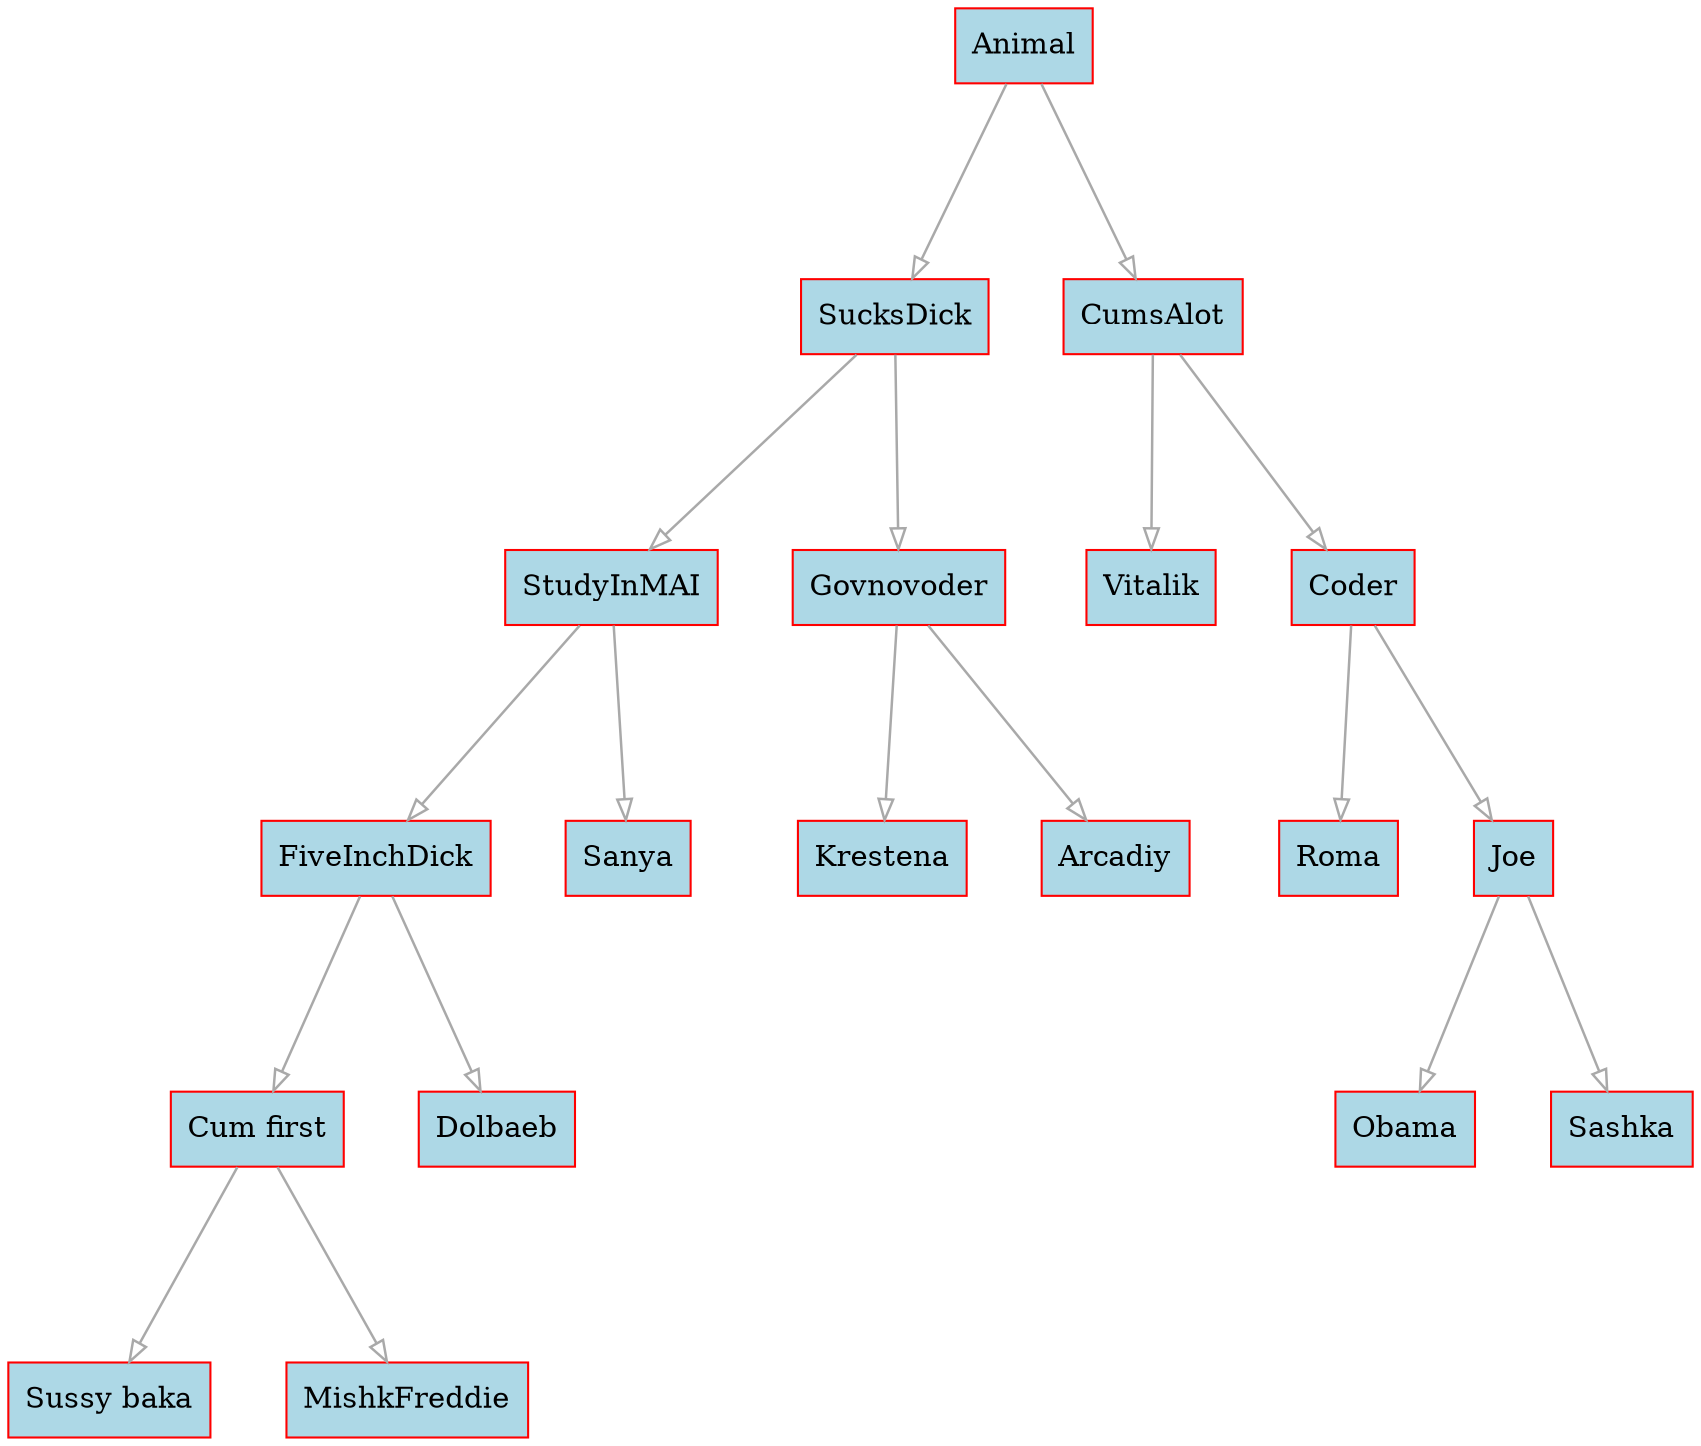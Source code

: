 
    digraph g {
        dpi      = 200;
        fontname = "Comic Sans MS";
        fontsize = 20;
        rankdir   =  TB;
        edge [color = darkgrey, arrowhead = onormal, arrowsize = 1, penwidth = 1.2]
        graph[fillcolor = lightgreen, ranksep = 1.3, nodesep = 0.5,
        style = "rounded, filled",color = green, penwidth = 2]

    Node0000000000e924b0[shape=rectangle, color="red", width=0.2, style="filled",fillcolor="lightblue", label="Animal"] 
 
Node0000000000e92550[shape=rectangle, color="red", width=0.2, style="filled",fillcolor="lightblue", label="SucksDick"] 
 
Node0000000000e925f0[shape=rectangle, color="red", width=0.2, style="filled",fillcolor="lightblue", label="StudyInMAI"] 
 
Node0000000000e92690[shape=rectangle, color="red", width=0.2, style="filled",fillcolor="lightblue", label="FiveInchDick"] 
 
Node0000000000e981e0[shape=rectangle, color="red", width=0.2, style="filled",fillcolor="lightblue", label="Cum first"] 
 
Node0000000000e98270[shape=rectangle, color="red", width=0.2, style="filled",fillcolor="lightblue", label="Sussy baka
"] 
 
Node0000000000e926c0[shape=rectangle, color="red", width=0.2, style="filled",fillcolor="lightblue", label="MishkFreddie"] 
 
Node0000000000e926f0[shape=rectangle, color="red", width=0.2, style="filled",fillcolor="lightblue", label="Dolbaeb"] 
 
Node0000000000e979f0[shape=rectangle, color="red", width=0.2, style="filled",fillcolor="lightblue", label="Sanya"] 
 
Node0000000000e97a90[shape=rectangle, color="red", width=0.2, style="filled",fillcolor="lightblue", label="Govnovoder"] 
 
Node0000000000e97b30[shape=rectangle, color="red", width=0.2, style="filled",fillcolor="lightblue", label="Krestena"] 
 
Node0000000000e97bd0[shape=rectangle, color="red", width=0.2, style="filled",fillcolor="lightblue", label="Arcadiy"] 
 
Node0000000000e97c70[shape=rectangle, color="red", width=0.2, style="filled",fillcolor="lightblue", label="CumsAlot"] 
 
Node0000000000e97d10[shape=rectangle, color="red", width=0.2, style="filled",fillcolor="lightblue", label="Vitalik"] 
 
Node0000000000e97db0[shape=rectangle, color="red", width=0.2, style="filled",fillcolor="lightblue", label="Coder"] 
 
Node0000000000e97e50[shape=rectangle, color="red", width=0.2, style="filled",fillcolor="lightblue", label="Roma"] 
 
Node0000000000e98000[shape=rectangle, color="red", width=0.2, style="filled",fillcolor="lightblue", label="Joe"] 
 
Node0000000000e98150[shape=rectangle, color="red", width=0.2, style="filled",fillcolor="lightblue", label="Obama"] 
 
Node0000000000e97fa0[shape=rectangle, color="red", width=0.2, style="filled",fillcolor="lightblue", label="Sashka"] 
 
Node0000000000e924b0->Node0000000000e92550
Node0000000000e92550->Node0000000000e925f0
Node0000000000e925f0->Node0000000000e92690
Node0000000000e92690->Node0000000000e981e0
Node0000000000e981e0->Node0000000000e98270
Node0000000000e981e0->Node0000000000e926c0
Node0000000000e92690->Node0000000000e926f0
Node0000000000e925f0->Node0000000000e979f0
Node0000000000e92550->Node0000000000e97a90
Node0000000000e97a90->Node0000000000e97b30
Node0000000000e97a90->Node0000000000e97bd0
Node0000000000e924b0->Node0000000000e97c70
Node0000000000e97c70->Node0000000000e97d10
Node0000000000e97c70->Node0000000000e97db0
Node0000000000e97db0->Node0000000000e97e50
Node0000000000e97db0->Node0000000000e98000
Node0000000000e98000->Node0000000000e98150
Node0000000000e98000->Node0000000000e97fa0
}
